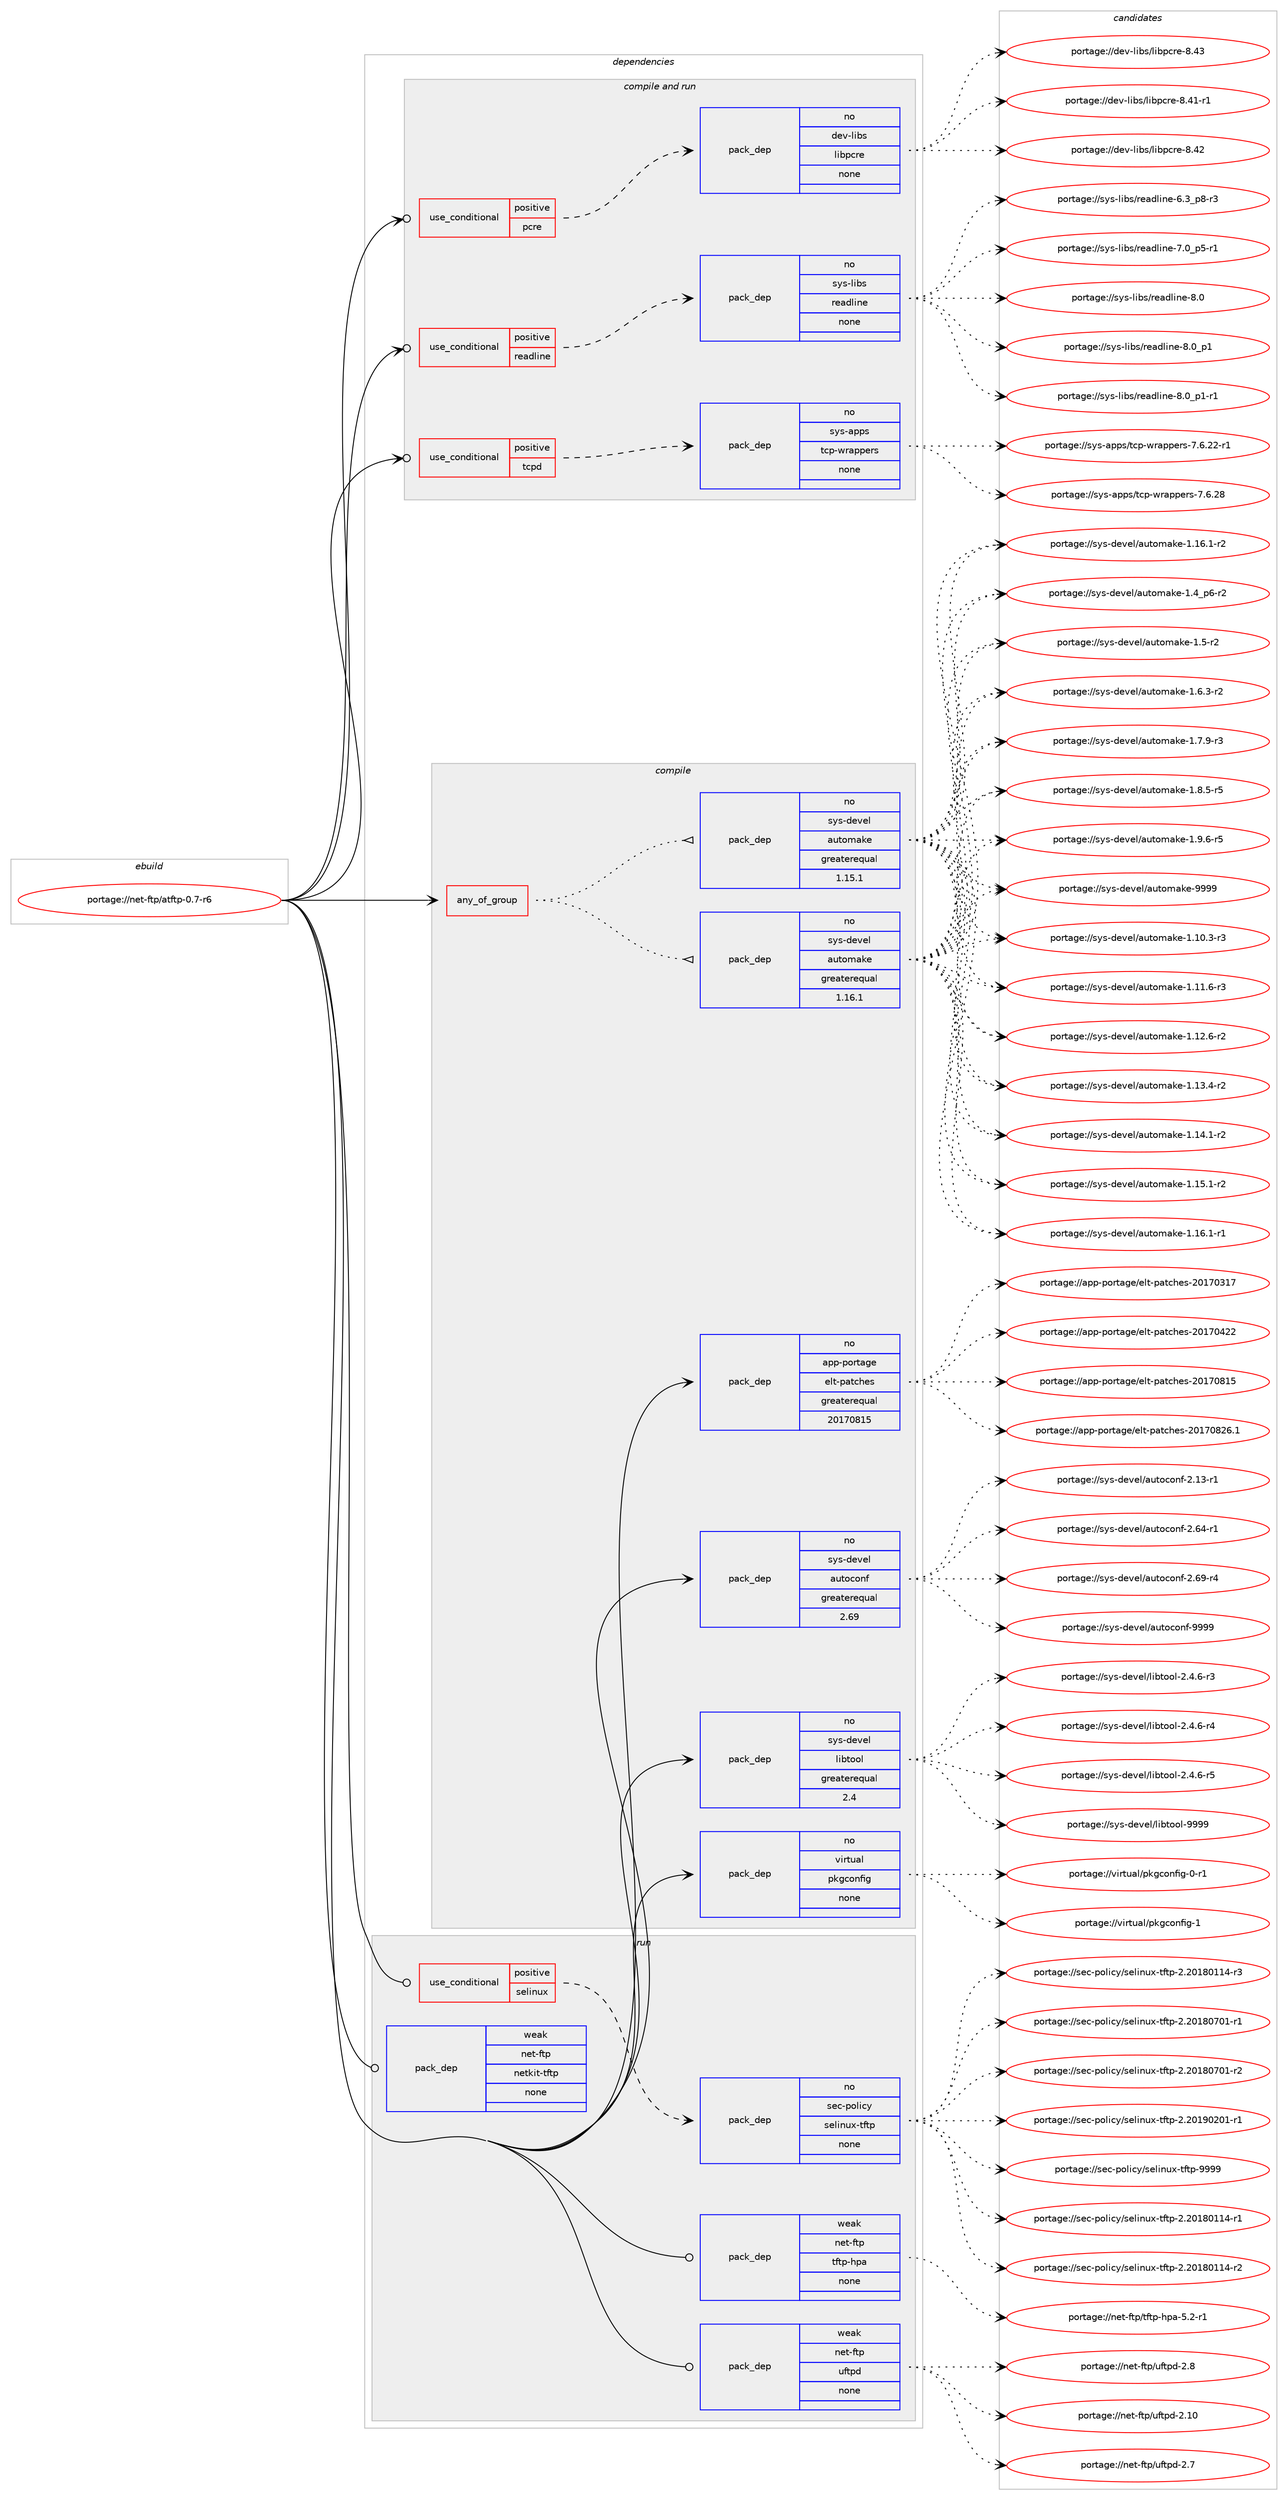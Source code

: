digraph prolog {

# *************
# Graph options
# *************

newrank=true;
concentrate=true;
compound=true;
graph [rankdir=LR,fontname=Helvetica,fontsize=10,ranksep=1.5];#, ranksep=2.5, nodesep=0.2];
edge  [arrowhead=vee];
node  [fontname=Helvetica,fontsize=10];

# **********
# The ebuild
# **********

subgraph cluster_leftcol {
color=gray;
rank=same;
label=<<i>ebuild</i>>;
id [label="portage://net-ftp/atftp-0.7-r6", color=red, width=4, href="../net-ftp/atftp-0.7-r6.svg"];
}

# ****************
# The dependencies
# ****************

subgraph cluster_midcol {
color=gray;
label=<<i>dependencies</i>>;
subgraph cluster_compile {
fillcolor="#eeeeee";
style=filled;
label=<<i>compile</i>>;
subgraph any5700 {
dependency353863 [label=<<TABLE BORDER="0" CELLBORDER="1" CELLSPACING="0" CELLPADDING="4"><TR><TD CELLPADDING="10">any_of_group</TD></TR></TABLE>>, shape=none, color=red];subgraph pack259558 {
dependency353864 [label=<<TABLE BORDER="0" CELLBORDER="1" CELLSPACING="0" CELLPADDING="4" WIDTH="220"><TR><TD ROWSPAN="6" CELLPADDING="30">pack_dep</TD></TR><TR><TD WIDTH="110">no</TD></TR><TR><TD>sys-devel</TD></TR><TR><TD>automake</TD></TR><TR><TD>greaterequal</TD></TR><TR><TD>1.16.1</TD></TR></TABLE>>, shape=none, color=blue];
}
dependency353863:e -> dependency353864:w [weight=20,style="dotted",arrowhead="oinv"];
subgraph pack259559 {
dependency353865 [label=<<TABLE BORDER="0" CELLBORDER="1" CELLSPACING="0" CELLPADDING="4" WIDTH="220"><TR><TD ROWSPAN="6" CELLPADDING="30">pack_dep</TD></TR><TR><TD WIDTH="110">no</TD></TR><TR><TD>sys-devel</TD></TR><TR><TD>automake</TD></TR><TR><TD>greaterequal</TD></TR><TR><TD>1.15.1</TD></TR></TABLE>>, shape=none, color=blue];
}
dependency353863:e -> dependency353865:w [weight=20,style="dotted",arrowhead="oinv"];
}
id:e -> dependency353863:w [weight=20,style="solid",arrowhead="vee"];
subgraph pack259560 {
dependency353866 [label=<<TABLE BORDER="0" CELLBORDER="1" CELLSPACING="0" CELLPADDING="4" WIDTH="220"><TR><TD ROWSPAN="6" CELLPADDING="30">pack_dep</TD></TR><TR><TD WIDTH="110">no</TD></TR><TR><TD>app-portage</TD></TR><TR><TD>elt-patches</TD></TR><TR><TD>greaterequal</TD></TR><TR><TD>20170815</TD></TR></TABLE>>, shape=none, color=blue];
}
id:e -> dependency353866:w [weight=20,style="solid",arrowhead="vee"];
subgraph pack259561 {
dependency353867 [label=<<TABLE BORDER="0" CELLBORDER="1" CELLSPACING="0" CELLPADDING="4" WIDTH="220"><TR><TD ROWSPAN="6" CELLPADDING="30">pack_dep</TD></TR><TR><TD WIDTH="110">no</TD></TR><TR><TD>sys-devel</TD></TR><TR><TD>autoconf</TD></TR><TR><TD>greaterequal</TD></TR><TR><TD>2.69</TD></TR></TABLE>>, shape=none, color=blue];
}
id:e -> dependency353867:w [weight=20,style="solid",arrowhead="vee"];
subgraph pack259562 {
dependency353868 [label=<<TABLE BORDER="0" CELLBORDER="1" CELLSPACING="0" CELLPADDING="4" WIDTH="220"><TR><TD ROWSPAN="6" CELLPADDING="30">pack_dep</TD></TR><TR><TD WIDTH="110">no</TD></TR><TR><TD>sys-devel</TD></TR><TR><TD>libtool</TD></TR><TR><TD>greaterequal</TD></TR><TR><TD>2.4</TD></TR></TABLE>>, shape=none, color=blue];
}
id:e -> dependency353868:w [weight=20,style="solid",arrowhead="vee"];
subgraph pack259563 {
dependency353869 [label=<<TABLE BORDER="0" CELLBORDER="1" CELLSPACING="0" CELLPADDING="4" WIDTH="220"><TR><TD ROWSPAN="6" CELLPADDING="30">pack_dep</TD></TR><TR><TD WIDTH="110">no</TD></TR><TR><TD>virtual</TD></TR><TR><TD>pkgconfig</TD></TR><TR><TD>none</TD></TR><TR><TD></TD></TR></TABLE>>, shape=none, color=blue];
}
id:e -> dependency353869:w [weight=20,style="solid",arrowhead="vee"];
}
subgraph cluster_compileandrun {
fillcolor="#eeeeee";
style=filled;
label=<<i>compile and run</i>>;
subgraph cond88459 {
dependency353870 [label=<<TABLE BORDER="0" CELLBORDER="1" CELLSPACING="0" CELLPADDING="4"><TR><TD ROWSPAN="3" CELLPADDING="10">use_conditional</TD></TR><TR><TD>positive</TD></TR><TR><TD>pcre</TD></TR></TABLE>>, shape=none, color=red];
subgraph pack259564 {
dependency353871 [label=<<TABLE BORDER="0" CELLBORDER="1" CELLSPACING="0" CELLPADDING="4" WIDTH="220"><TR><TD ROWSPAN="6" CELLPADDING="30">pack_dep</TD></TR><TR><TD WIDTH="110">no</TD></TR><TR><TD>dev-libs</TD></TR><TR><TD>libpcre</TD></TR><TR><TD>none</TD></TR><TR><TD></TD></TR></TABLE>>, shape=none, color=blue];
}
dependency353870:e -> dependency353871:w [weight=20,style="dashed",arrowhead="vee"];
}
id:e -> dependency353870:w [weight=20,style="solid",arrowhead="odotvee"];
subgraph cond88460 {
dependency353872 [label=<<TABLE BORDER="0" CELLBORDER="1" CELLSPACING="0" CELLPADDING="4"><TR><TD ROWSPAN="3" CELLPADDING="10">use_conditional</TD></TR><TR><TD>positive</TD></TR><TR><TD>readline</TD></TR></TABLE>>, shape=none, color=red];
subgraph pack259565 {
dependency353873 [label=<<TABLE BORDER="0" CELLBORDER="1" CELLSPACING="0" CELLPADDING="4" WIDTH="220"><TR><TD ROWSPAN="6" CELLPADDING="30">pack_dep</TD></TR><TR><TD WIDTH="110">no</TD></TR><TR><TD>sys-libs</TD></TR><TR><TD>readline</TD></TR><TR><TD>none</TD></TR><TR><TD></TD></TR></TABLE>>, shape=none, color=blue];
}
dependency353872:e -> dependency353873:w [weight=20,style="dashed",arrowhead="vee"];
}
id:e -> dependency353872:w [weight=20,style="solid",arrowhead="odotvee"];
subgraph cond88461 {
dependency353874 [label=<<TABLE BORDER="0" CELLBORDER="1" CELLSPACING="0" CELLPADDING="4"><TR><TD ROWSPAN="3" CELLPADDING="10">use_conditional</TD></TR><TR><TD>positive</TD></TR><TR><TD>tcpd</TD></TR></TABLE>>, shape=none, color=red];
subgraph pack259566 {
dependency353875 [label=<<TABLE BORDER="0" CELLBORDER="1" CELLSPACING="0" CELLPADDING="4" WIDTH="220"><TR><TD ROWSPAN="6" CELLPADDING="30">pack_dep</TD></TR><TR><TD WIDTH="110">no</TD></TR><TR><TD>sys-apps</TD></TR><TR><TD>tcp-wrappers</TD></TR><TR><TD>none</TD></TR><TR><TD></TD></TR></TABLE>>, shape=none, color=blue];
}
dependency353874:e -> dependency353875:w [weight=20,style="dashed",arrowhead="vee"];
}
id:e -> dependency353874:w [weight=20,style="solid",arrowhead="odotvee"];
}
subgraph cluster_run {
fillcolor="#eeeeee";
style=filled;
label=<<i>run</i>>;
subgraph cond88462 {
dependency353876 [label=<<TABLE BORDER="0" CELLBORDER="1" CELLSPACING="0" CELLPADDING="4"><TR><TD ROWSPAN="3" CELLPADDING="10">use_conditional</TD></TR><TR><TD>positive</TD></TR><TR><TD>selinux</TD></TR></TABLE>>, shape=none, color=red];
subgraph pack259567 {
dependency353877 [label=<<TABLE BORDER="0" CELLBORDER="1" CELLSPACING="0" CELLPADDING="4" WIDTH="220"><TR><TD ROWSPAN="6" CELLPADDING="30">pack_dep</TD></TR><TR><TD WIDTH="110">no</TD></TR><TR><TD>sec-policy</TD></TR><TR><TD>selinux-tftp</TD></TR><TR><TD>none</TD></TR><TR><TD></TD></TR></TABLE>>, shape=none, color=blue];
}
dependency353876:e -> dependency353877:w [weight=20,style="dashed",arrowhead="vee"];
}
id:e -> dependency353876:w [weight=20,style="solid",arrowhead="odot"];
subgraph pack259568 {
dependency353878 [label=<<TABLE BORDER="0" CELLBORDER="1" CELLSPACING="0" CELLPADDING="4" WIDTH="220"><TR><TD ROWSPAN="6" CELLPADDING="30">pack_dep</TD></TR><TR><TD WIDTH="110">weak</TD></TR><TR><TD>net-ftp</TD></TR><TR><TD>netkit-tftp</TD></TR><TR><TD>none</TD></TR><TR><TD></TD></TR></TABLE>>, shape=none, color=blue];
}
id:e -> dependency353878:w [weight=20,style="solid",arrowhead="odot"];
subgraph pack259569 {
dependency353879 [label=<<TABLE BORDER="0" CELLBORDER="1" CELLSPACING="0" CELLPADDING="4" WIDTH="220"><TR><TD ROWSPAN="6" CELLPADDING="30">pack_dep</TD></TR><TR><TD WIDTH="110">weak</TD></TR><TR><TD>net-ftp</TD></TR><TR><TD>tftp-hpa</TD></TR><TR><TD>none</TD></TR><TR><TD></TD></TR></TABLE>>, shape=none, color=blue];
}
id:e -> dependency353879:w [weight=20,style="solid",arrowhead="odot"];
subgraph pack259570 {
dependency353880 [label=<<TABLE BORDER="0" CELLBORDER="1" CELLSPACING="0" CELLPADDING="4" WIDTH="220"><TR><TD ROWSPAN="6" CELLPADDING="30">pack_dep</TD></TR><TR><TD WIDTH="110">weak</TD></TR><TR><TD>net-ftp</TD></TR><TR><TD>uftpd</TD></TR><TR><TD>none</TD></TR><TR><TD></TD></TR></TABLE>>, shape=none, color=blue];
}
id:e -> dependency353880:w [weight=20,style="solid",arrowhead="odot"];
}
}

# **************
# The candidates
# **************

subgraph cluster_choices {
rank=same;
color=gray;
label=<<i>candidates</i>>;

subgraph choice259558 {
color=black;
nodesep=1;
choiceportage11512111545100101118101108479711711611110997107101454946494846514511451 [label="portage://sys-devel/automake-1.10.3-r3", color=red, width=4,href="../sys-devel/automake-1.10.3-r3.svg"];
choiceportage11512111545100101118101108479711711611110997107101454946494946544511451 [label="portage://sys-devel/automake-1.11.6-r3", color=red, width=4,href="../sys-devel/automake-1.11.6-r3.svg"];
choiceportage11512111545100101118101108479711711611110997107101454946495046544511450 [label="portage://sys-devel/automake-1.12.6-r2", color=red, width=4,href="../sys-devel/automake-1.12.6-r2.svg"];
choiceportage11512111545100101118101108479711711611110997107101454946495146524511450 [label="portage://sys-devel/automake-1.13.4-r2", color=red, width=4,href="../sys-devel/automake-1.13.4-r2.svg"];
choiceportage11512111545100101118101108479711711611110997107101454946495246494511450 [label="portage://sys-devel/automake-1.14.1-r2", color=red, width=4,href="../sys-devel/automake-1.14.1-r2.svg"];
choiceportage11512111545100101118101108479711711611110997107101454946495346494511450 [label="portage://sys-devel/automake-1.15.1-r2", color=red, width=4,href="../sys-devel/automake-1.15.1-r2.svg"];
choiceportage11512111545100101118101108479711711611110997107101454946495446494511449 [label="portage://sys-devel/automake-1.16.1-r1", color=red, width=4,href="../sys-devel/automake-1.16.1-r1.svg"];
choiceportage11512111545100101118101108479711711611110997107101454946495446494511450 [label="portage://sys-devel/automake-1.16.1-r2", color=red, width=4,href="../sys-devel/automake-1.16.1-r2.svg"];
choiceportage115121115451001011181011084797117116111109971071014549465295112544511450 [label="portage://sys-devel/automake-1.4_p6-r2", color=red, width=4,href="../sys-devel/automake-1.4_p6-r2.svg"];
choiceportage11512111545100101118101108479711711611110997107101454946534511450 [label="portage://sys-devel/automake-1.5-r2", color=red, width=4,href="../sys-devel/automake-1.5-r2.svg"];
choiceportage115121115451001011181011084797117116111109971071014549465446514511450 [label="portage://sys-devel/automake-1.6.3-r2", color=red, width=4,href="../sys-devel/automake-1.6.3-r2.svg"];
choiceportage115121115451001011181011084797117116111109971071014549465546574511451 [label="portage://sys-devel/automake-1.7.9-r3", color=red, width=4,href="../sys-devel/automake-1.7.9-r3.svg"];
choiceportage115121115451001011181011084797117116111109971071014549465646534511453 [label="portage://sys-devel/automake-1.8.5-r5", color=red, width=4,href="../sys-devel/automake-1.8.5-r5.svg"];
choiceportage115121115451001011181011084797117116111109971071014549465746544511453 [label="portage://sys-devel/automake-1.9.6-r5", color=red, width=4,href="../sys-devel/automake-1.9.6-r5.svg"];
choiceportage115121115451001011181011084797117116111109971071014557575757 [label="portage://sys-devel/automake-9999", color=red, width=4,href="../sys-devel/automake-9999.svg"];
dependency353864:e -> choiceportage11512111545100101118101108479711711611110997107101454946494846514511451:w [style=dotted,weight="100"];
dependency353864:e -> choiceportage11512111545100101118101108479711711611110997107101454946494946544511451:w [style=dotted,weight="100"];
dependency353864:e -> choiceportage11512111545100101118101108479711711611110997107101454946495046544511450:w [style=dotted,weight="100"];
dependency353864:e -> choiceportage11512111545100101118101108479711711611110997107101454946495146524511450:w [style=dotted,weight="100"];
dependency353864:e -> choiceportage11512111545100101118101108479711711611110997107101454946495246494511450:w [style=dotted,weight="100"];
dependency353864:e -> choiceportage11512111545100101118101108479711711611110997107101454946495346494511450:w [style=dotted,weight="100"];
dependency353864:e -> choiceportage11512111545100101118101108479711711611110997107101454946495446494511449:w [style=dotted,weight="100"];
dependency353864:e -> choiceportage11512111545100101118101108479711711611110997107101454946495446494511450:w [style=dotted,weight="100"];
dependency353864:e -> choiceportage115121115451001011181011084797117116111109971071014549465295112544511450:w [style=dotted,weight="100"];
dependency353864:e -> choiceportage11512111545100101118101108479711711611110997107101454946534511450:w [style=dotted,weight="100"];
dependency353864:e -> choiceportage115121115451001011181011084797117116111109971071014549465446514511450:w [style=dotted,weight="100"];
dependency353864:e -> choiceportage115121115451001011181011084797117116111109971071014549465546574511451:w [style=dotted,weight="100"];
dependency353864:e -> choiceportage115121115451001011181011084797117116111109971071014549465646534511453:w [style=dotted,weight="100"];
dependency353864:e -> choiceportage115121115451001011181011084797117116111109971071014549465746544511453:w [style=dotted,weight="100"];
dependency353864:e -> choiceportage115121115451001011181011084797117116111109971071014557575757:w [style=dotted,weight="100"];
}
subgraph choice259559 {
color=black;
nodesep=1;
choiceportage11512111545100101118101108479711711611110997107101454946494846514511451 [label="portage://sys-devel/automake-1.10.3-r3", color=red, width=4,href="../sys-devel/automake-1.10.3-r3.svg"];
choiceportage11512111545100101118101108479711711611110997107101454946494946544511451 [label="portage://sys-devel/automake-1.11.6-r3", color=red, width=4,href="../sys-devel/automake-1.11.6-r3.svg"];
choiceportage11512111545100101118101108479711711611110997107101454946495046544511450 [label="portage://sys-devel/automake-1.12.6-r2", color=red, width=4,href="../sys-devel/automake-1.12.6-r2.svg"];
choiceportage11512111545100101118101108479711711611110997107101454946495146524511450 [label="portage://sys-devel/automake-1.13.4-r2", color=red, width=4,href="../sys-devel/automake-1.13.4-r2.svg"];
choiceportage11512111545100101118101108479711711611110997107101454946495246494511450 [label="portage://sys-devel/automake-1.14.1-r2", color=red, width=4,href="../sys-devel/automake-1.14.1-r2.svg"];
choiceportage11512111545100101118101108479711711611110997107101454946495346494511450 [label="portage://sys-devel/automake-1.15.1-r2", color=red, width=4,href="../sys-devel/automake-1.15.1-r2.svg"];
choiceportage11512111545100101118101108479711711611110997107101454946495446494511449 [label="portage://sys-devel/automake-1.16.1-r1", color=red, width=4,href="../sys-devel/automake-1.16.1-r1.svg"];
choiceportage11512111545100101118101108479711711611110997107101454946495446494511450 [label="portage://sys-devel/automake-1.16.1-r2", color=red, width=4,href="../sys-devel/automake-1.16.1-r2.svg"];
choiceportage115121115451001011181011084797117116111109971071014549465295112544511450 [label="portage://sys-devel/automake-1.4_p6-r2", color=red, width=4,href="../sys-devel/automake-1.4_p6-r2.svg"];
choiceportage11512111545100101118101108479711711611110997107101454946534511450 [label="portage://sys-devel/automake-1.5-r2", color=red, width=4,href="../sys-devel/automake-1.5-r2.svg"];
choiceportage115121115451001011181011084797117116111109971071014549465446514511450 [label="portage://sys-devel/automake-1.6.3-r2", color=red, width=4,href="../sys-devel/automake-1.6.3-r2.svg"];
choiceportage115121115451001011181011084797117116111109971071014549465546574511451 [label="portage://sys-devel/automake-1.7.9-r3", color=red, width=4,href="../sys-devel/automake-1.7.9-r3.svg"];
choiceportage115121115451001011181011084797117116111109971071014549465646534511453 [label="portage://sys-devel/automake-1.8.5-r5", color=red, width=4,href="../sys-devel/automake-1.8.5-r5.svg"];
choiceportage115121115451001011181011084797117116111109971071014549465746544511453 [label="portage://sys-devel/automake-1.9.6-r5", color=red, width=4,href="../sys-devel/automake-1.9.6-r5.svg"];
choiceportage115121115451001011181011084797117116111109971071014557575757 [label="portage://sys-devel/automake-9999", color=red, width=4,href="../sys-devel/automake-9999.svg"];
dependency353865:e -> choiceportage11512111545100101118101108479711711611110997107101454946494846514511451:w [style=dotted,weight="100"];
dependency353865:e -> choiceportage11512111545100101118101108479711711611110997107101454946494946544511451:w [style=dotted,weight="100"];
dependency353865:e -> choiceportage11512111545100101118101108479711711611110997107101454946495046544511450:w [style=dotted,weight="100"];
dependency353865:e -> choiceportage11512111545100101118101108479711711611110997107101454946495146524511450:w [style=dotted,weight="100"];
dependency353865:e -> choiceportage11512111545100101118101108479711711611110997107101454946495246494511450:w [style=dotted,weight="100"];
dependency353865:e -> choiceportage11512111545100101118101108479711711611110997107101454946495346494511450:w [style=dotted,weight="100"];
dependency353865:e -> choiceportage11512111545100101118101108479711711611110997107101454946495446494511449:w [style=dotted,weight="100"];
dependency353865:e -> choiceportage11512111545100101118101108479711711611110997107101454946495446494511450:w [style=dotted,weight="100"];
dependency353865:e -> choiceportage115121115451001011181011084797117116111109971071014549465295112544511450:w [style=dotted,weight="100"];
dependency353865:e -> choiceportage11512111545100101118101108479711711611110997107101454946534511450:w [style=dotted,weight="100"];
dependency353865:e -> choiceportage115121115451001011181011084797117116111109971071014549465446514511450:w [style=dotted,weight="100"];
dependency353865:e -> choiceportage115121115451001011181011084797117116111109971071014549465546574511451:w [style=dotted,weight="100"];
dependency353865:e -> choiceportage115121115451001011181011084797117116111109971071014549465646534511453:w [style=dotted,weight="100"];
dependency353865:e -> choiceportage115121115451001011181011084797117116111109971071014549465746544511453:w [style=dotted,weight="100"];
dependency353865:e -> choiceportage115121115451001011181011084797117116111109971071014557575757:w [style=dotted,weight="100"];
}
subgraph choice259560 {
color=black;
nodesep=1;
choiceportage97112112451121111141169710310147101108116451129711699104101115455048495548514955 [label="portage://app-portage/elt-patches-20170317", color=red, width=4,href="../app-portage/elt-patches-20170317.svg"];
choiceportage97112112451121111141169710310147101108116451129711699104101115455048495548525050 [label="portage://app-portage/elt-patches-20170422", color=red, width=4,href="../app-portage/elt-patches-20170422.svg"];
choiceportage97112112451121111141169710310147101108116451129711699104101115455048495548564953 [label="portage://app-portage/elt-patches-20170815", color=red, width=4,href="../app-portage/elt-patches-20170815.svg"];
choiceportage971121124511211111411697103101471011081164511297116991041011154550484955485650544649 [label="portage://app-portage/elt-patches-20170826.1", color=red, width=4,href="../app-portage/elt-patches-20170826.1.svg"];
dependency353866:e -> choiceportage97112112451121111141169710310147101108116451129711699104101115455048495548514955:w [style=dotted,weight="100"];
dependency353866:e -> choiceportage97112112451121111141169710310147101108116451129711699104101115455048495548525050:w [style=dotted,weight="100"];
dependency353866:e -> choiceportage97112112451121111141169710310147101108116451129711699104101115455048495548564953:w [style=dotted,weight="100"];
dependency353866:e -> choiceportage971121124511211111411697103101471011081164511297116991041011154550484955485650544649:w [style=dotted,weight="100"];
}
subgraph choice259561 {
color=black;
nodesep=1;
choiceportage1151211154510010111810110847971171161119911111010245504649514511449 [label="portage://sys-devel/autoconf-2.13-r1", color=red, width=4,href="../sys-devel/autoconf-2.13-r1.svg"];
choiceportage1151211154510010111810110847971171161119911111010245504654524511449 [label="portage://sys-devel/autoconf-2.64-r1", color=red, width=4,href="../sys-devel/autoconf-2.64-r1.svg"];
choiceportage1151211154510010111810110847971171161119911111010245504654574511452 [label="portage://sys-devel/autoconf-2.69-r4", color=red, width=4,href="../sys-devel/autoconf-2.69-r4.svg"];
choiceportage115121115451001011181011084797117116111991111101024557575757 [label="portage://sys-devel/autoconf-9999", color=red, width=4,href="../sys-devel/autoconf-9999.svg"];
dependency353867:e -> choiceportage1151211154510010111810110847971171161119911111010245504649514511449:w [style=dotted,weight="100"];
dependency353867:e -> choiceportage1151211154510010111810110847971171161119911111010245504654524511449:w [style=dotted,weight="100"];
dependency353867:e -> choiceportage1151211154510010111810110847971171161119911111010245504654574511452:w [style=dotted,weight="100"];
dependency353867:e -> choiceportage115121115451001011181011084797117116111991111101024557575757:w [style=dotted,weight="100"];
}
subgraph choice259562 {
color=black;
nodesep=1;
choiceportage1151211154510010111810110847108105981161111111084550465246544511451 [label="portage://sys-devel/libtool-2.4.6-r3", color=red, width=4,href="../sys-devel/libtool-2.4.6-r3.svg"];
choiceportage1151211154510010111810110847108105981161111111084550465246544511452 [label="portage://sys-devel/libtool-2.4.6-r4", color=red, width=4,href="../sys-devel/libtool-2.4.6-r4.svg"];
choiceportage1151211154510010111810110847108105981161111111084550465246544511453 [label="portage://sys-devel/libtool-2.4.6-r5", color=red, width=4,href="../sys-devel/libtool-2.4.6-r5.svg"];
choiceportage1151211154510010111810110847108105981161111111084557575757 [label="portage://sys-devel/libtool-9999", color=red, width=4,href="../sys-devel/libtool-9999.svg"];
dependency353868:e -> choiceportage1151211154510010111810110847108105981161111111084550465246544511451:w [style=dotted,weight="100"];
dependency353868:e -> choiceportage1151211154510010111810110847108105981161111111084550465246544511452:w [style=dotted,weight="100"];
dependency353868:e -> choiceportage1151211154510010111810110847108105981161111111084550465246544511453:w [style=dotted,weight="100"];
dependency353868:e -> choiceportage1151211154510010111810110847108105981161111111084557575757:w [style=dotted,weight="100"];
}
subgraph choice259563 {
color=black;
nodesep=1;
choiceportage11810511411611797108471121071039911111010210510345484511449 [label="portage://virtual/pkgconfig-0-r1", color=red, width=4,href="../virtual/pkgconfig-0-r1.svg"];
choiceportage1181051141161179710847112107103991111101021051034549 [label="portage://virtual/pkgconfig-1", color=red, width=4,href="../virtual/pkgconfig-1.svg"];
dependency353869:e -> choiceportage11810511411611797108471121071039911111010210510345484511449:w [style=dotted,weight="100"];
dependency353869:e -> choiceportage1181051141161179710847112107103991111101021051034549:w [style=dotted,weight="100"];
}
subgraph choice259564 {
color=black;
nodesep=1;
choiceportage100101118451081059811547108105981129911410145564652494511449 [label="portage://dev-libs/libpcre-8.41-r1", color=red, width=4,href="../dev-libs/libpcre-8.41-r1.svg"];
choiceportage10010111845108105981154710810598112991141014556465250 [label="portage://dev-libs/libpcre-8.42", color=red, width=4,href="../dev-libs/libpcre-8.42.svg"];
choiceportage10010111845108105981154710810598112991141014556465251 [label="portage://dev-libs/libpcre-8.43", color=red, width=4,href="../dev-libs/libpcre-8.43.svg"];
dependency353871:e -> choiceportage100101118451081059811547108105981129911410145564652494511449:w [style=dotted,weight="100"];
dependency353871:e -> choiceportage10010111845108105981154710810598112991141014556465250:w [style=dotted,weight="100"];
dependency353871:e -> choiceportage10010111845108105981154710810598112991141014556465251:w [style=dotted,weight="100"];
}
subgraph choice259565 {
color=black;
nodesep=1;
choiceportage115121115451081059811547114101971001081051101014554465195112564511451 [label="portage://sys-libs/readline-6.3_p8-r3", color=red, width=4,href="../sys-libs/readline-6.3_p8-r3.svg"];
choiceportage115121115451081059811547114101971001081051101014555464895112534511449 [label="portage://sys-libs/readline-7.0_p5-r1", color=red, width=4,href="../sys-libs/readline-7.0_p5-r1.svg"];
choiceportage1151211154510810598115471141019710010810511010145564648 [label="portage://sys-libs/readline-8.0", color=red, width=4,href="../sys-libs/readline-8.0.svg"];
choiceportage11512111545108105981154711410197100108105110101455646489511249 [label="portage://sys-libs/readline-8.0_p1", color=red, width=4,href="../sys-libs/readline-8.0_p1.svg"];
choiceportage115121115451081059811547114101971001081051101014556464895112494511449 [label="portage://sys-libs/readline-8.0_p1-r1", color=red, width=4,href="../sys-libs/readline-8.0_p1-r1.svg"];
dependency353873:e -> choiceportage115121115451081059811547114101971001081051101014554465195112564511451:w [style=dotted,weight="100"];
dependency353873:e -> choiceportage115121115451081059811547114101971001081051101014555464895112534511449:w [style=dotted,weight="100"];
dependency353873:e -> choiceportage1151211154510810598115471141019710010810511010145564648:w [style=dotted,weight="100"];
dependency353873:e -> choiceportage11512111545108105981154711410197100108105110101455646489511249:w [style=dotted,weight="100"];
dependency353873:e -> choiceportage115121115451081059811547114101971001081051101014556464895112494511449:w [style=dotted,weight="100"];
}
subgraph choice259566 {
color=black;
nodesep=1;
choiceportage115121115459711211211547116991124511911497112112101114115455546544650504511449 [label="portage://sys-apps/tcp-wrappers-7.6.22-r1", color=red, width=4,href="../sys-apps/tcp-wrappers-7.6.22-r1.svg"];
choiceportage11512111545971121121154711699112451191149711211210111411545554654465056 [label="portage://sys-apps/tcp-wrappers-7.6.28", color=red, width=4,href="../sys-apps/tcp-wrappers-7.6.28.svg"];
dependency353875:e -> choiceportage115121115459711211211547116991124511911497112112101114115455546544650504511449:w [style=dotted,weight="100"];
dependency353875:e -> choiceportage11512111545971121121154711699112451191149711211210111411545554654465056:w [style=dotted,weight="100"];
}
subgraph choice259567 {
color=black;
nodesep=1;
choiceportage115101994511211110810599121471151011081051101171204511610211611245504650484956484949524511449 [label="portage://sec-policy/selinux-tftp-2.20180114-r1", color=red, width=4,href="../sec-policy/selinux-tftp-2.20180114-r1.svg"];
choiceportage115101994511211110810599121471151011081051101171204511610211611245504650484956484949524511450 [label="portage://sec-policy/selinux-tftp-2.20180114-r2", color=red, width=4,href="../sec-policy/selinux-tftp-2.20180114-r2.svg"];
choiceportage115101994511211110810599121471151011081051101171204511610211611245504650484956484949524511451 [label="portage://sec-policy/selinux-tftp-2.20180114-r3", color=red, width=4,href="../sec-policy/selinux-tftp-2.20180114-r3.svg"];
choiceportage115101994511211110810599121471151011081051101171204511610211611245504650484956485548494511449 [label="portage://sec-policy/selinux-tftp-2.20180701-r1", color=red, width=4,href="../sec-policy/selinux-tftp-2.20180701-r1.svg"];
choiceportage115101994511211110810599121471151011081051101171204511610211611245504650484956485548494511450 [label="portage://sec-policy/selinux-tftp-2.20180701-r2", color=red, width=4,href="../sec-policy/selinux-tftp-2.20180701-r2.svg"];
choiceportage115101994511211110810599121471151011081051101171204511610211611245504650484957485048494511449 [label="portage://sec-policy/selinux-tftp-2.20190201-r1", color=red, width=4,href="../sec-policy/selinux-tftp-2.20190201-r1.svg"];
choiceportage11510199451121111081059912147115101108105110117120451161021161124557575757 [label="portage://sec-policy/selinux-tftp-9999", color=red, width=4,href="../sec-policy/selinux-tftp-9999.svg"];
dependency353877:e -> choiceportage115101994511211110810599121471151011081051101171204511610211611245504650484956484949524511449:w [style=dotted,weight="100"];
dependency353877:e -> choiceportage115101994511211110810599121471151011081051101171204511610211611245504650484956484949524511450:w [style=dotted,weight="100"];
dependency353877:e -> choiceportage115101994511211110810599121471151011081051101171204511610211611245504650484956484949524511451:w [style=dotted,weight="100"];
dependency353877:e -> choiceportage115101994511211110810599121471151011081051101171204511610211611245504650484956485548494511449:w [style=dotted,weight="100"];
dependency353877:e -> choiceportage115101994511211110810599121471151011081051101171204511610211611245504650484956485548494511450:w [style=dotted,weight="100"];
dependency353877:e -> choiceportage115101994511211110810599121471151011081051101171204511610211611245504650484957485048494511449:w [style=dotted,weight="100"];
dependency353877:e -> choiceportage11510199451121111081059912147115101108105110117120451161021161124557575757:w [style=dotted,weight="100"];
}
subgraph choice259568 {
color=black;
nodesep=1;
}
subgraph choice259569 {
color=black;
nodesep=1;
choiceportage11010111645102116112471161021161124510411297455346504511449 [label="portage://net-ftp/tftp-hpa-5.2-r1", color=red, width=4,href="../net-ftp/tftp-hpa-5.2-r1.svg"];
dependency353879:e -> choiceportage11010111645102116112471161021161124510411297455346504511449:w [style=dotted,weight="100"];
}
subgraph choice259570 {
color=black;
nodesep=1;
choiceportage11010111645102116112471171021161121004550464948 [label="portage://net-ftp/uftpd-2.10", color=red, width=4,href="../net-ftp/uftpd-2.10.svg"];
choiceportage110101116451021161124711710211611210045504655 [label="portage://net-ftp/uftpd-2.7", color=red, width=4,href="../net-ftp/uftpd-2.7.svg"];
choiceportage110101116451021161124711710211611210045504656 [label="portage://net-ftp/uftpd-2.8", color=red, width=4,href="../net-ftp/uftpd-2.8.svg"];
dependency353880:e -> choiceportage11010111645102116112471171021161121004550464948:w [style=dotted,weight="100"];
dependency353880:e -> choiceportage110101116451021161124711710211611210045504655:w [style=dotted,weight="100"];
dependency353880:e -> choiceportage110101116451021161124711710211611210045504656:w [style=dotted,weight="100"];
}
}

}
